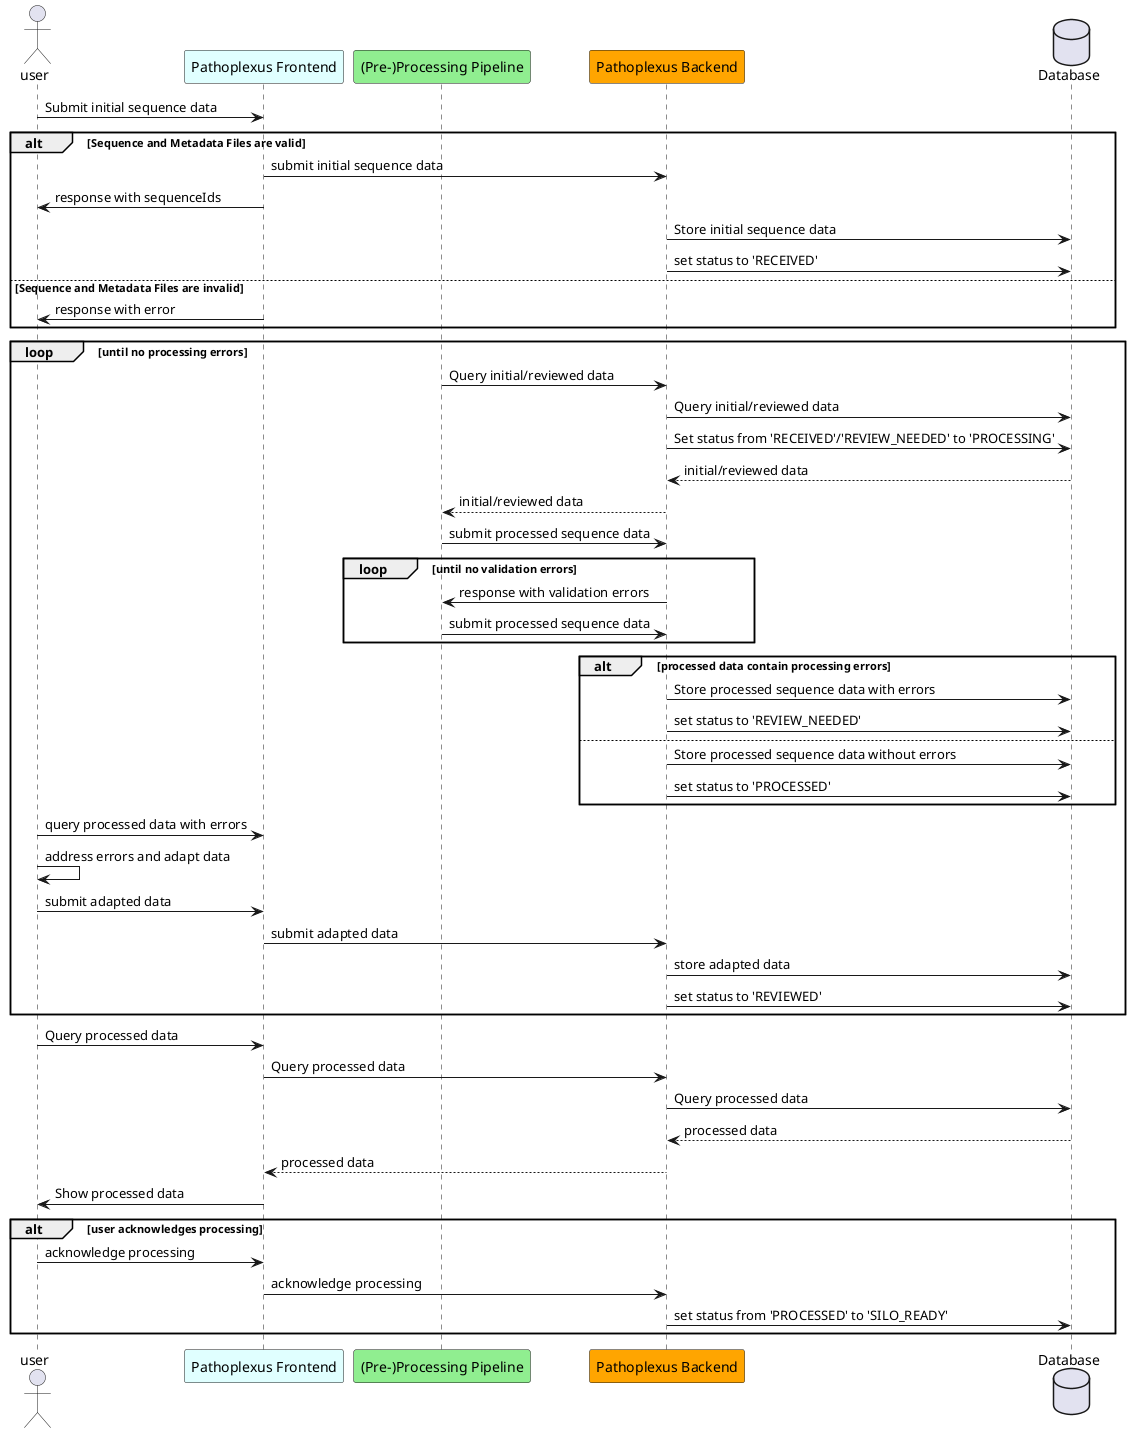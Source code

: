 @startuml
    actor user
    participant "Pathoplexus Frontend" as frontend #LightCyan
    participant "(Pre-)Processing Pipeline" as processing #LightGreen
    participant "Pathoplexus Backend" as backend #Orange
    database "Database" as DB

    user -> frontend: Submit initial sequence data
    alt Sequence and Metadata Files are valid
        frontend -> backend: submit initial sequence data
        frontend -> user: response with sequenceIds
        backend -> DB: Store initial sequence data
        backend -> DB: set status to 'RECEIVED'
    else Sequence and Metadata Files are invalid
        frontend -> user: response with error
    end

    loop until no processing errors

        processing -> backend: Query initial/reviewed data
        backend -> DB: Query initial/reviewed data
        backend -> DB: Set status from 'RECEIVED'/'REVIEW_NEEDED' to 'PROCESSING'
        DB --> backend: initial/reviewed data
        backend --> processing: initial/reviewed data

        processing -> backend: submit processed sequence data
        loop until no validation errors
            backend -> processing: response with validation errors
            processing -> backend: submit processed sequence data
        end loop

        alt processed data contain processing errors
            backend -> DB: Store processed sequence data with errors
            backend -> DB: set status to 'REVIEW_NEEDED'
        else
            backend -> DB: Store processed sequence data without errors
            backend -> DB: set status to 'PROCESSED'
        end
        user -> frontend: query processed data with errors
        user -> user: address errors and adapt data
        user -> frontend: submit adapted data
        frontend -> backend: submit adapted data
        backend -> DB: store adapted data
        backend -> DB: set status to 'REVIEWED'
    end loop

    user -> frontend: Query processed data
    frontend -> backend: Query processed data
    backend -> DB: Query processed data
    DB --> backend: processed data
    backend --> frontend: processed data
    frontend -> user: Show processed data
    alt user acknowledges processing
        user -> frontend: acknowledge processing
        frontend -> backend: acknowledge processing
        backend -> DB: set status from 'PROCESSED' to 'SILO_READY'
    end
@enduml

